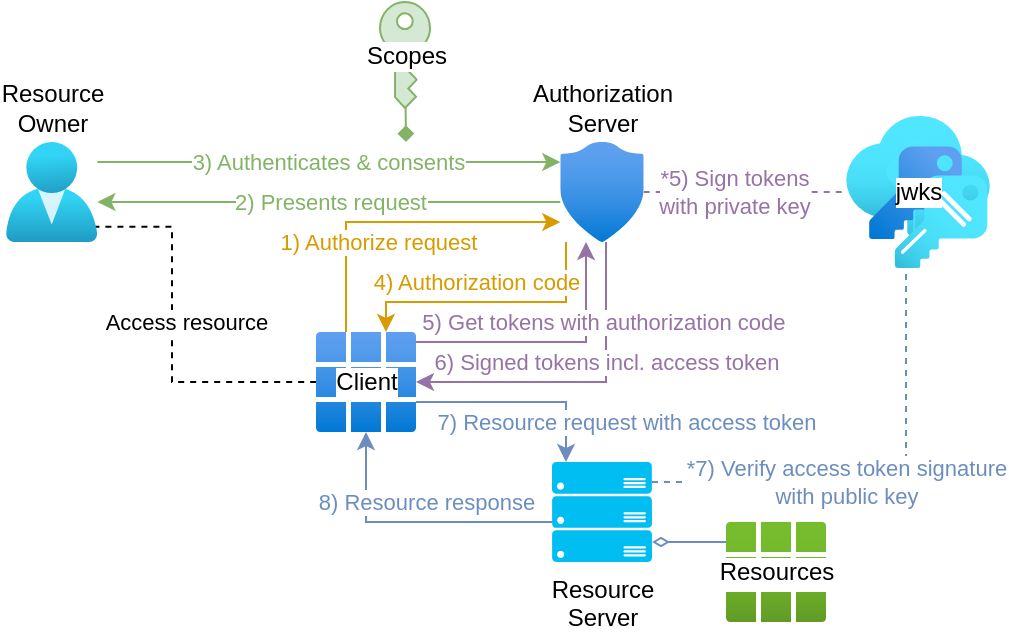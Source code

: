 <mxfile version="24.6.4" type="device">
  <diagram name="Seite-1" id="-Ce6UastXVxnx9hMV_J5">
    <mxGraphModel dx="807" dy="465" grid="1" gridSize="10" guides="1" tooltips="1" connect="1" arrows="1" fold="1" page="1" pageScale="1" pageWidth="1100" pageHeight="850" math="0" shadow="0">
      <root>
        <mxCell id="0" />
        <mxCell id="1" parent="0" />
        <mxCell id="NlBi3n7xhsbLsqc2Mnb0-13" value="7) Resource request with access token" style="rounded=0;orthogonalLoop=1;jettySize=auto;html=1;edgeStyle=orthogonalEdgeStyle;labelBackgroundColor=default;fillColor=#dae8fc;strokeColor=#6c8ebf;fontColor=#6C8EBF;" parent="1" source="NlBi3n7xhsbLsqc2Mnb0-4" target="nYWo8sa4pcQ7O2iAQIdF-5" edge="1">
          <mxGeometry x="0.619" y="30" relative="1" as="geometry">
            <mxPoint x="660" y="300" as="sourcePoint" />
            <mxPoint x="595" y="290" as="targetPoint" />
            <Array as="points">
              <mxPoint x="660" y="290" />
            </Array>
            <mxPoint as="offset" />
          </mxGeometry>
        </mxCell>
        <mxCell id="NlBi3n7xhsbLsqc2Mnb0-15" value="*7) Verify access token signature&lt;br&gt;with public key" style="rounded=0;orthogonalLoop=1;jettySize=auto;html=1;edgeStyle=orthogonalEdgeStyle;labelBackgroundColor=default;fillColor=#dae8fc;strokeColor=#6c8ebf;fontColor=#6C8EBF;endArrow=none;endFill=0;dashed=1;" parent="1" source="nYWo8sa4pcQ7O2iAQIdF-5" target="NlBi3n7xhsbLsqc2Mnb0-17" edge="1">
          <mxGeometry x="-0.171" relative="1" as="geometry">
            <mxPoint x="700" y="350" as="sourcePoint" />
            <mxPoint x="730" y="350" as="targetPoint" />
            <Array as="points">
              <mxPoint x="830" y="330" />
            </Array>
            <mxPoint as="offset" />
          </mxGeometry>
        </mxCell>
        <mxCell id="nYWo8sa4pcQ7O2iAQIdF-5" value="Resource&lt;br&gt;Server" style="verticalLabelPosition=bottom;html=1;verticalAlign=top;align=center;strokeColor=none;fillColor=#00BEF2;shape=mxgraph.azure.server_rack;labelPosition=center;" parent="1" vertex="1">
          <mxGeometry x="653" y="320" width="50" height="50" as="geometry" />
        </mxCell>
        <mxCell id="NlBi3n7xhsbLsqc2Mnb0-2" value="Authorization&lt;br&gt;Server" style="image;aspect=fixed;html=1;points=[];align=center;fontSize=12;image=img/lib/azure2/identity/Security.svg;labelPosition=center;verticalLabelPosition=top;verticalAlign=bottom;" parent="1" vertex="1">
          <mxGeometry x="657.14" y="160" width="41.71" height="50" as="geometry" />
        </mxCell>
        <mxCell id="NlBi3n7xhsbLsqc2Mnb0-5" value="Access resource" style="rounded=0;orthogonalLoop=1;jettySize=auto;html=1;exitX=0.956;exitY=0.847;exitDx=0;exitDy=0;exitPerimeter=0;edgeStyle=orthogonalEdgeStyle;endArrow=none;endFill=0;dashed=1;" parent="1" source="NlBi3n7xhsbLsqc2Mnb0-3" target="NlBi3n7xhsbLsqc2Mnb0-4" edge="1">
          <mxGeometry x="-0.08" y="7" relative="1" as="geometry">
            <Array as="points">
              <mxPoint x="463" y="202" />
              <mxPoint x="463" y="280" />
            </Array>
            <mxPoint as="offset" />
          </mxGeometry>
        </mxCell>
        <mxCell id="NlBi3n7xhsbLsqc2Mnb0-3" value="Resource&lt;br&gt;Owner" style="image;aspect=fixed;html=1;points=[];align=center;fontSize=12;image=img/lib/azure2/identity/Users.svg;labelPosition=center;verticalLabelPosition=top;verticalAlign=bottom;" parent="1" vertex="1">
          <mxGeometry x="380" y="160" width="45.71" height="50" as="geometry" />
        </mxCell>
        <mxCell id="NlBi3n7xhsbLsqc2Mnb0-4" value="Client" style="image;aspect=fixed;html=1;points=[];align=center;fontSize=12;image=img/lib/azure2/intune/Client_Apps.svg;labelPosition=center;verticalLabelPosition=middle;verticalAlign=middle;" parent="1" vertex="1">
          <mxGeometry x="535" y="255" width="50" height="50" as="geometry" />
        </mxCell>
        <mxCell id="NlBi3n7xhsbLsqc2Mnb0-7" value="1) Authorize request" style="rounded=0;orthogonalLoop=1;jettySize=auto;html=1;edgeStyle=orthogonalEdgeStyle;fillColor=#ffe6cc;strokeColor=#d79b00;fontColor=#D79B00;" parent="1" source="NlBi3n7xhsbLsqc2Mnb0-4" target="NlBi3n7xhsbLsqc2Mnb0-2" edge="1">
          <mxGeometry x="-0.126" y="-10" relative="1" as="geometry">
            <mxPoint x="384" y="212" as="sourcePoint" />
            <mxPoint x="590" y="150" as="targetPoint" />
            <Array as="points">
              <mxPoint x="550" y="200" />
            </Array>
            <mxPoint as="offset" />
          </mxGeometry>
        </mxCell>
        <mxCell id="NlBi3n7xhsbLsqc2Mnb0-8" value="2) Presents request" style="rounded=0;orthogonalLoop=1;jettySize=auto;html=1;edgeStyle=orthogonalEdgeStyle;fillColor=#d5e8d4;strokeColor=#82b366;fontColor=#82B366;" parent="1" source="NlBi3n7xhsbLsqc2Mnb0-2" target="NlBi3n7xhsbLsqc2Mnb0-3" edge="1">
          <mxGeometry relative="1" as="geometry">
            <mxPoint x="657.14" y="200" as="sourcePoint" />
            <mxPoint x="375.71" y="200" as="targetPoint" />
            <Array as="points">
              <mxPoint x="520" y="190" />
              <mxPoint x="520" y="190" />
            </Array>
          </mxGeometry>
        </mxCell>
        <mxCell id="NlBi3n7xhsbLsqc2Mnb0-9" value="3) Authenticates &amp;amp; consents" style="rounded=0;orthogonalLoop=1;jettySize=auto;html=1;edgeStyle=orthogonalEdgeStyle;fillColor=#d5e8d4;strokeColor=#82b366;fontColor=#82B366;" parent="1" source="NlBi3n7xhsbLsqc2Mnb0-3" target="NlBi3n7xhsbLsqc2Mnb0-2" edge="1">
          <mxGeometry relative="1" as="geometry">
            <mxPoint x="667" y="200" as="sourcePoint" />
            <mxPoint x="540" y="130" as="targetPoint" />
            <Array as="points">
              <mxPoint x="520" y="170" />
              <mxPoint x="520" y="170" />
            </Array>
            <mxPoint as="offset" />
          </mxGeometry>
        </mxCell>
        <mxCell id="NlBi3n7xhsbLsqc2Mnb0-12" value="6) Signed tokens incl. access token" style="rounded=0;orthogonalLoop=1;jettySize=auto;html=1;edgeStyle=orthogonalEdgeStyle;labelBackgroundColor=default;fillColor=#e1d5e7;strokeColor=#9673a6;fontColor=#9673A6;" parent="1" source="NlBi3n7xhsbLsqc2Mnb0-2" target="NlBi3n7xhsbLsqc2Mnb0-4" edge="1">
          <mxGeometry x="-0.273" relative="1" as="geometry">
            <mxPoint x="595" y="270" as="sourcePoint" />
            <mxPoint x="700" y="220" as="targetPoint" />
            <Array as="points">
              <mxPoint x="680" y="280" />
            </Array>
            <mxPoint as="offset" />
          </mxGeometry>
        </mxCell>
        <mxCell id="NlBi3n7xhsbLsqc2Mnb0-11" value="5) Get tokens with authorization code&amp;nbsp;" style="rounded=0;orthogonalLoop=1;jettySize=auto;html=1;edgeStyle=orthogonalEdgeStyle;labelBackgroundColor=default;fillColor=#e1d5e7;strokeColor=#9673a6;fontColor=#9673A6;" parent="1" source="NlBi3n7xhsbLsqc2Mnb0-4" target="NlBi3n7xhsbLsqc2Mnb0-2" edge="1">
          <mxGeometry x="0.407" y="-10" relative="1" as="geometry">
            <mxPoint x="680" y="220" as="sourcePoint" />
            <mxPoint x="680" y="270" as="targetPoint" />
            <Array as="points">
              <mxPoint x="670" y="260" />
            </Array>
            <mxPoint as="offset" />
          </mxGeometry>
        </mxCell>
        <mxCell id="NlBi3n7xhsbLsqc2Mnb0-10" value="4) Authorization code" style="rounded=0;orthogonalLoop=1;jettySize=auto;html=1;edgeStyle=orthogonalEdgeStyle;labelBackgroundColor=default;fillColor=#ffe6cc;strokeColor=#d79b00;fontColor=#D79B00;" parent="1" source="NlBi3n7xhsbLsqc2Mnb0-2" target="NlBi3n7xhsbLsqc2Mnb0-4" edge="1">
          <mxGeometry x="0.12" y="-10" relative="1" as="geometry">
            <mxPoint x="480" y="90" as="sourcePoint" />
            <mxPoint x="761" y="90" as="targetPoint" />
            <Array as="points">
              <mxPoint x="660" y="240" />
              <mxPoint x="570" y="240" />
            </Array>
            <mxPoint as="offset" />
          </mxGeometry>
        </mxCell>
        <mxCell id="NlBi3n7xhsbLsqc2Mnb0-16" value="8) Resource response" style="rounded=0;orthogonalLoop=1;jettySize=auto;html=1;edgeStyle=orthogonalEdgeStyle;labelBackgroundColor=default;fontColor=#6C8EBF;fillColor=#dae8fc;strokeColor=#6c8ebf;" parent="1" source="nYWo8sa4pcQ7O2iAQIdF-5" target="NlBi3n7xhsbLsqc2Mnb0-4" edge="1">
          <mxGeometry x="-0.087" y="-10" relative="1" as="geometry">
            <mxPoint x="700" y="370" as="sourcePoint" />
            <mxPoint x="713" y="380" as="targetPoint" />
            <Array as="points">
              <mxPoint x="560" y="350" />
            </Array>
            <mxPoint as="offset" />
          </mxGeometry>
        </mxCell>
        <mxCell id="NlBi3n7xhsbLsqc2Mnb0-17" value="jwks" style="image;aspect=fixed;html=1;points=[];align=center;fontSize=12;image=img/lib/azure2/security/Keys.svg;labelPosition=center;verticalLabelPosition=middle;verticalAlign=middle;" parent="1" vertex="1">
          <mxGeometry x="800" y="147" width="72" height="76" as="geometry" />
        </mxCell>
        <mxCell id="NlBi3n7xhsbLsqc2Mnb0-18" value="*5) Sign tokens&lt;br&gt;with private key" style="rounded=0;orthogonalLoop=1;jettySize=auto;html=1;edgeStyle=orthogonalEdgeStyle;labelBackgroundColor=default;fillColor=#e1d5e7;strokeColor=#9673a6;fontColor=#9673A6;endArrow=none;endFill=0;dashed=1;" parent="1" source="NlBi3n7xhsbLsqc2Mnb0-2" target="NlBi3n7xhsbLsqc2Mnb0-17" edge="1">
          <mxGeometry x="-0.097" relative="1" as="geometry">
            <mxPoint x="690" y="220" as="sourcePoint" />
            <mxPoint x="595" y="290" as="targetPoint" />
            <Array as="points">
              <mxPoint x="750" y="185" />
              <mxPoint x="750" y="185" />
            </Array>
            <mxPoint as="offset" />
          </mxGeometry>
        </mxCell>
        <mxCell id="xy2AyUUsLcD-fLOW3iBJ-1" value="Resources" style="image;aspect=fixed;html=1;points=[];align=center;fontSize=12;image=img/lib/azure2/general/All_Resources.svg;labelPosition=center;verticalLabelPosition=middle;verticalAlign=middle;" vertex="1" parent="1">
          <mxGeometry x="740" y="350" width="50" height="50" as="geometry" />
        </mxCell>
        <mxCell id="xy2AyUUsLcD-fLOW3iBJ-4" style="rounded=0;orthogonalLoop=1;jettySize=auto;html=1;fillColor=#d5e8d4;strokeColor=#82b366;endArrow=diamond;endFill=1;" edge="1" parent="1" source="xy2AyUUsLcD-fLOW3iBJ-3">
          <mxGeometry relative="1" as="geometry">
            <mxPoint x="580" y="160" as="targetPoint" />
          </mxGeometry>
        </mxCell>
        <mxCell id="xy2AyUUsLcD-fLOW3iBJ-3" value="Scopes" style="sketch=0;pointerEvents=1;shadow=0;dashed=0;html=1;strokeColor=#82b366;fillColor=#d5e8d4;labelPosition=center;verticalLabelPosition=middle;verticalAlign=middle;outlineConnect=0;align=center;shape=mxgraph.office.security.key_permissions;labelBackgroundColor=default;" vertex="1" parent="1">
          <mxGeometry x="567" y="90" width="25" height="53" as="geometry" />
        </mxCell>
        <mxCell id="xy2AyUUsLcD-fLOW3iBJ-5" value="" style="rounded=0;orthogonalLoop=1;jettySize=auto;html=1;edgeStyle=orthogonalEdgeStyle;labelBackgroundColor=default;fontColor=#6C8EBF;fillColor=#dae8fc;strokeColor=#6c8ebf;endArrow=none;endFill=0;startArrow=diamondThin;startFill=0;" edge="1" parent="1" source="nYWo8sa4pcQ7O2iAQIdF-5" target="xy2AyUUsLcD-fLOW3iBJ-1">
          <mxGeometry x="-0.087" y="-10" relative="1" as="geometry">
            <mxPoint x="663" y="360" as="sourcePoint" />
            <mxPoint x="570" y="315" as="targetPoint" />
            <Array as="points">
              <mxPoint x="730" y="360" />
              <mxPoint x="730" y="360" />
            </Array>
            <mxPoint as="offset" />
          </mxGeometry>
        </mxCell>
      </root>
    </mxGraphModel>
  </diagram>
</mxfile>
